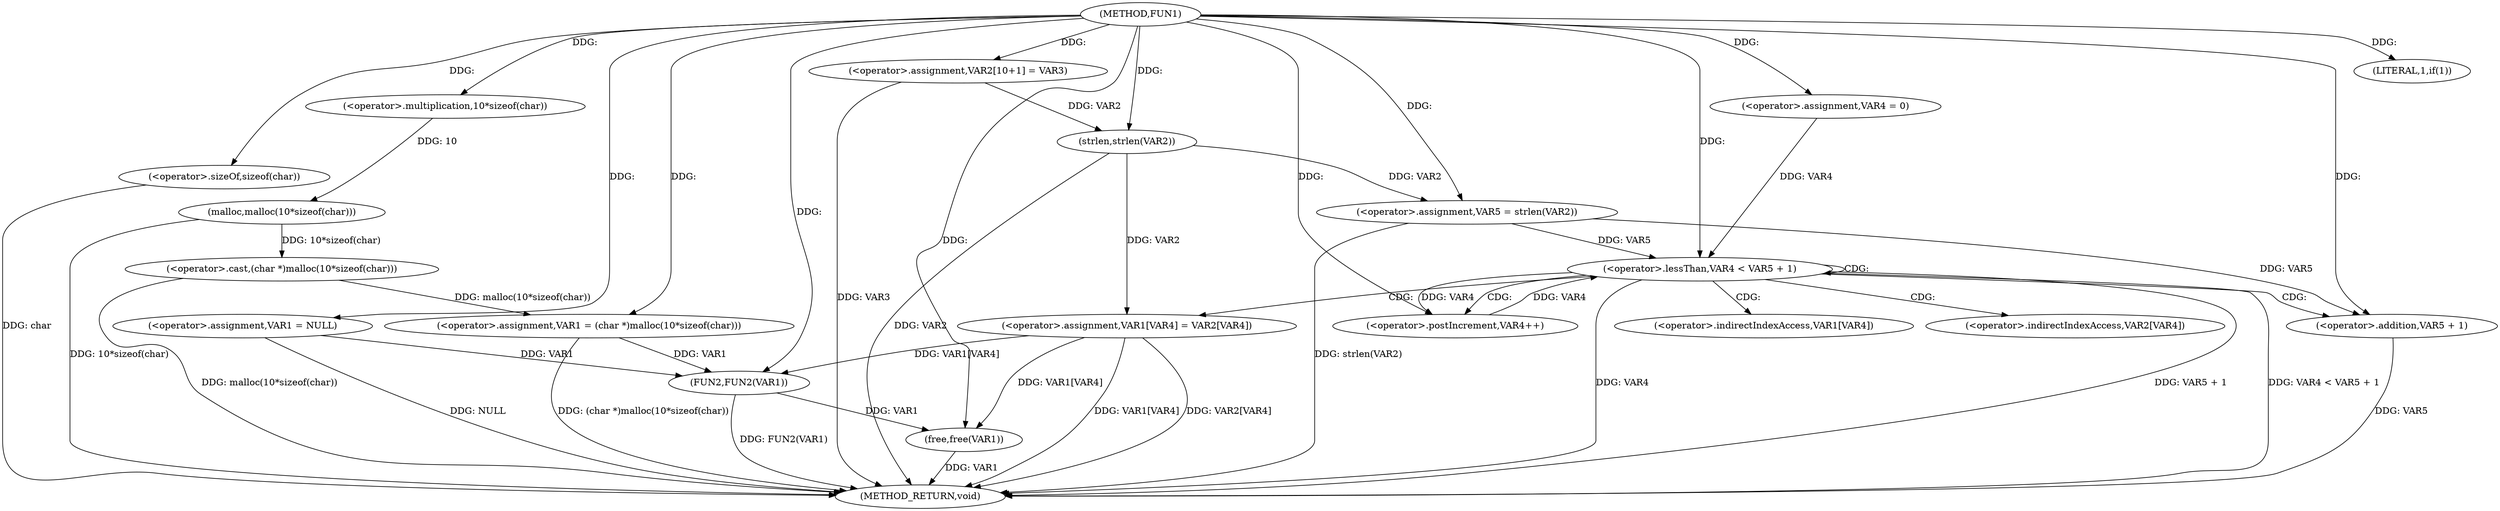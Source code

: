 digraph FUN1 {  
"1000100" [label = "(METHOD,FUN1)" ]
"1000152" [label = "(METHOD_RETURN,void)" ]
"1000103" [label = "(<operator>.assignment,VAR1 = NULL)" ]
"1000107" [label = "(LITERAL,1,if(1))" ]
"1000109" [label = "(<operator>.assignment,VAR1 = (char *)malloc(10*sizeof(char)))" ]
"1000111" [label = "(<operator>.cast,(char *)malloc(10*sizeof(char)))" ]
"1000113" [label = "(malloc,malloc(10*sizeof(char)))" ]
"1000114" [label = "(<operator>.multiplication,10*sizeof(char))" ]
"1000116" [label = "(<operator>.sizeOf,sizeof(char))" ]
"1000120" [label = "(<operator>.assignment,VAR2[10+1] = VAR3)" ]
"1000125" [label = "(<operator>.assignment,VAR5 = strlen(VAR2))" ]
"1000127" [label = "(strlen,strlen(VAR2))" ]
"1000130" [label = "(<operator>.assignment,VAR4 = 0)" ]
"1000133" [label = "(<operator>.lessThan,VAR4 < VAR5 + 1)" ]
"1000135" [label = "(<operator>.addition,VAR5 + 1)" ]
"1000138" [label = "(<operator>.postIncrement,VAR4++)" ]
"1000141" [label = "(<operator>.assignment,VAR1[VAR4] = VAR2[VAR4])" ]
"1000148" [label = "(FUN2,FUN2(VAR1))" ]
"1000150" [label = "(free,free(VAR1))" ]
"1000142" [label = "(<operator>.indirectIndexAccess,VAR1[VAR4])" ]
"1000145" [label = "(<operator>.indirectIndexAccess,VAR2[VAR4])" ]
  "1000116" -> "1000152"  [ label = "DDG: char"] 
  "1000141" -> "1000152"  [ label = "DDG: VAR1[VAR4]"] 
  "1000150" -> "1000152"  [ label = "DDG: VAR1"] 
  "1000103" -> "1000152"  [ label = "DDG: NULL"] 
  "1000113" -> "1000152"  [ label = "DDG: 10*sizeof(char)"] 
  "1000148" -> "1000152"  [ label = "DDG: FUN2(VAR1)"] 
  "1000125" -> "1000152"  [ label = "DDG: strlen(VAR2)"] 
  "1000133" -> "1000152"  [ label = "DDG: VAR4 < VAR5 + 1"] 
  "1000133" -> "1000152"  [ label = "DDG: VAR4"] 
  "1000133" -> "1000152"  [ label = "DDG: VAR5 + 1"] 
  "1000111" -> "1000152"  [ label = "DDG: malloc(10*sizeof(char))"] 
  "1000135" -> "1000152"  [ label = "DDG: VAR5"] 
  "1000120" -> "1000152"  [ label = "DDG: VAR3"] 
  "1000141" -> "1000152"  [ label = "DDG: VAR2[VAR4]"] 
  "1000127" -> "1000152"  [ label = "DDG: VAR2"] 
  "1000109" -> "1000152"  [ label = "DDG: (char *)malloc(10*sizeof(char))"] 
  "1000100" -> "1000103"  [ label = "DDG: "] 
  "1000100" -> "1000107"  [ label = "DDG: "] 
  "1000111" -> "1000109"  [ label = "DDG: malloc(10*sizeof(char))"] 
  "1000100" -> "1000109"  [ label = "DDG: "] 
  "1000113" -> "1000111"  [ label = "DDG: 10*sizeof(char)"] 
  "1000114" -> "1000113"  [ label = "DDG: 10"] 
  "1000100" -> "1000114"  [ label = "DDG: "] 
  "1000100" -> "1000116"  [ label = "DDG: "] 
  "1000100" -> "1000120"  [ label = "DDG: "] 
  "1000127" -> "1000125"  [ label = "DDG: VAR2"] 
  "1000100" -> "1000125"  [ label = "DDG: "] 
  "1000120" -> "1000127"  [ label = "DDG: VAR2"] 
  "1000100" -> "1000127"  [ label = "DDG: "] 
  "1000100" -> "1000130"  [ label = "DDG: "] 
  "1000138" -> "1000133"  [ label = "DDG: VAR4"] 
  "1000130" -> "1000133"  [ label = "DDG: VAR4"] 
  "1000100" -> "1000133"  [ label = "DDG: "] 
  "1000125" -> "1000133"  [ label = "DDG: VAR5"] 
  "1000125" -> "1000135"  [ label = "DDG: VAR5"] 
  "1000100" -> "1000135"  [ label = "DDG: "] 
  "1000133" -> "1000138"  [ label = "DDG: VAR4"] 
  "1000100" -> "1000138"  [ label = "DDG: "] 
  "1000127" -> "1000141"  [ label = "DDG: VAR2"] 
  "1000141" -> "1000148"  [ label = "DDG: VAR1[VAR4]"] 
  "1000103" -> "1000148"  [ label = "DDG: VAR1"] 
  "1000109" -> "1000148"  [ label = "DDG: VAR1"] 
  "1000100" -> "1000148"  [ label = "DDG: "] 
  "1000141" -> "1000150"  [ label = "DDG: VAR1[VAR4]"] 
  "1000148" -> "1000150"  [ label = "DDG: VAR1"] 
  "1000100" -> "1000150"  [ label = "DDG: "] 
  "1000133" -> "1000142"  [ label = "CDG: "] 
  "1000133" -> "1000141"  [ label = "CDG: "] 
  "1000133" -> "1000145"  [ label = "CDG: "] 
  "1000133" -> "1000135"  [ label = "CDG: "] 
  "1000133" -> "1000133"  [ label = "CDG: "] 
  "1000133" -> "1000138"  [ label = "CDG: "] 
}
